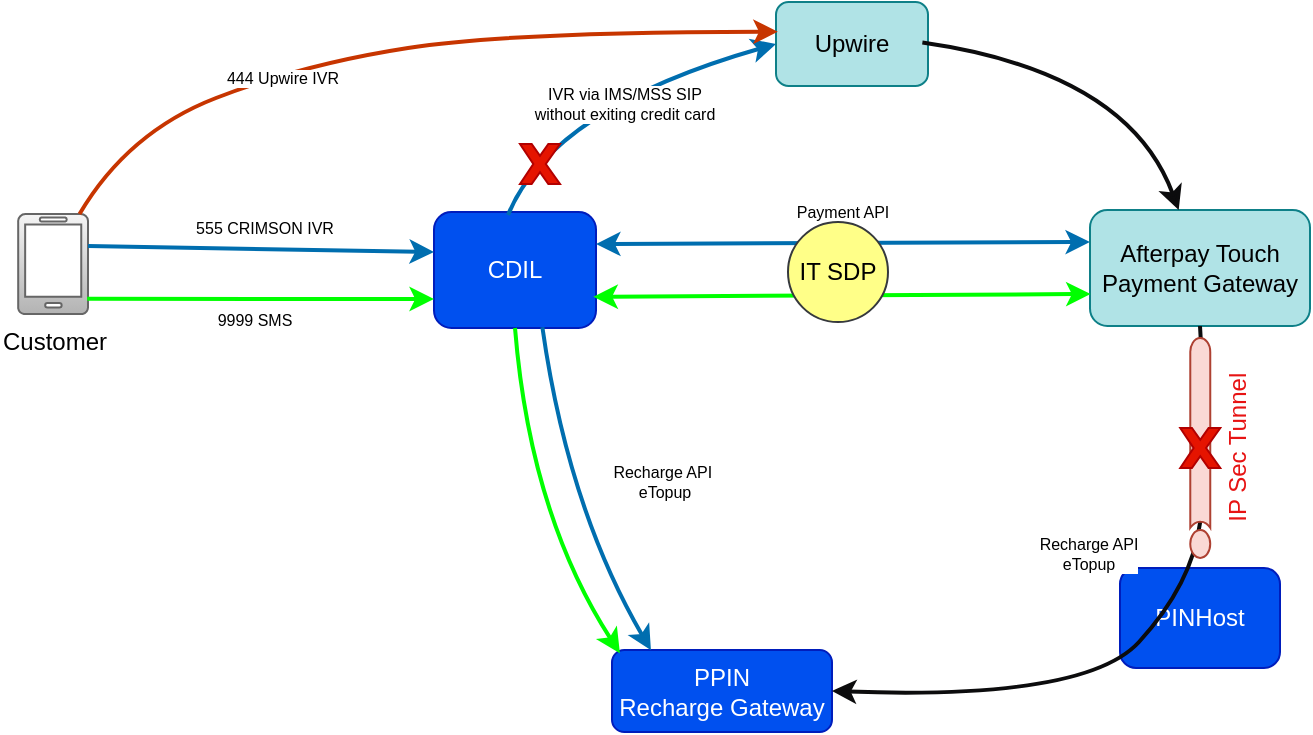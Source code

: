 <mxfile version="24.7.6">
  <diagram name="Page-1" id="AqOYOeoOcHNVUCLqRR6C">
    <mxGraphModel dx="1403" dy="532" grid="0" gridSize="10" guides="1" tooltips="1" connect="1" arrows="1" fold="1" page="1" pageScale="1" pageWidth="1169" pageHeight="827" math="0" shadow="0">
      <root>
        <mxCell id="0" />
        <mxCell id="1" parent="0" />
        <mxCell id="DXzVk3drle5wCnbR4Go3-2" value="CDIL" style="rounded=1;whiteSpace=wrap;html=1;fillColor=#0050ef;fontColor=#ffffff;strokeColor=#001DBC;" parent="1" vertex="1">
          <mxGeometry x="269" y="507" width="81" height="58" as="geometry" />
        </mxCell>
        <mxCell id="DXzVk3drle5wCnbR4Go3-3" value="Customer" style="verticalLabelPosition=bottom;html=1;verticalAlign=top;align=center;strokeColor=#666666;fillColor=#f5f5f5;shape=mxgraph.azure.mobile;pointerEvents=1;gradientColor=#b3b3b3;" parent="1" vertex="1">
          <mxGeometry x="61" y="508" width="35" height="50" as="geometry" />
        </mxCell>
        <mxCell id="DXzVk3drle5wCnbR4Go3-5" value="Afterpay Touch Payment Gateway" style="rounded=1;whiteSpace=wrap;html=1;fillColor=#b0e3e6;strokeColor=#0e8088;" parent="1" vertex="1">
          <mxGeometry x="597" y="506" width="110" height="58" as="geometry" />
        </mxCell>
        <mxCell id="DXzVk3drle5wCnbR4Go3-6" value="PINHost" style="rounded=1;whiteSpace=wrap;html=1;strokeWidth=1;fillColor=#0050ef;fontColor=#ffffff;strokeColor=#001DBC;arcSize=16;" parent="1" vertex="1">
          <mxGeometry x="612" y="685" width="80" height="50" as="geometry" />
        </mxCell>
        <mxCell id="DXzVk3drle5wCnbR4Go3-7" value="Upwire" style="rounded=1;whiteSpace=wrap;html=1;fillColor=#b0e3e6;strokeColor=#0e8088;" parent="1" vertex="1">
          <mxGeometry x="440" y="402" width="76" height="42" as="geometry" />
        </mxCell>
        <mxCell id="DXzVk3drle5wCnbR4Go3-9" value="IVR via IMS/MSS SIP&lt;div style=&quot;font-size: 8px;&quot;&gt;without exiting credit card&lt;/div&gt;" style="curved=1;endArrow=classic;html=1;rounded=0;exitX=0.457;exitY=0.025;exitDx=0;exitDy=0;fillColor=#1ba1e2;strokeColor=#006EAF;strokeWidth=2;entryX=0;entryY=0.5;entryDx=0;entryDy=0;exitPerimeter=0;fontSize=8;" parent="1" source="DXzVk3drle5wCnbR4Go3-2" target="DXzVk3drle5wCnbR4Go3-7" edge="1">
          <mxGeometry x="0.067" y="-8" width="50" height="50" relative="1" as="geometry">
            <mxPoint x="350" y="610" as="sourcePoint" />
            <mxPoint x="390.0" y="470" as="targetPoint" />
            <Array as="points">
              <mxPoint x="328" y="455" />
            </Array>
            <mxPoint as="offset" />
          </mxGeometry>
        </mxCell>
        <mxCell id="DXzVk3drle5wCnbR4Go3-13" value="555 CRIMSON IVR" style="curved=1;endArrow=classic;html=1;rounded=0;fillColor=#1ba1e2;strokeColor=#006EAF;entryX=0;entryY=0.5;entryDx=0;entryDy=0;strokeWidth=2;exitX=1;exitY=0.5;exitDx=0;exitDy=0;exitPerimeter=0;fontSize=8;" parent="1" edge="1">
          <mxGeometry x="0.013" y="11" width="50" height="50" relative="1" as="geometry">
            <mxPoint x="96" y="524" as="sourcePoint" />
            <mxPoint x="269" y="527" as="targetPoint" />
            <Array as="points" />
            <mxPoint as="offset" />
          </mxGeometry>
        </mxCell>
        <mxCell id="DXzVk3drle5wCnbR4Go3-15" value="9999 SMS" style="curved=1;endArrow=classic;html=1;rounded=0;entryX=0;entryY=0.75;entryDx=0;entryDy=0;fillColor=#d5e8d4;strokeColor=#00FF00;strokeWidth=2;exitX=0.988;exitY=0.848;exitDx=0;exitDy=0;exitPerimeter=0;fontSize=8;" parent="1" source="DXzVk3drle5wCnbR4Go3-3" target="DXzVk3drle5wCnbR4Go3-2" edge="1">
          <mxGeometry x="-0.038" y="-11" width="50" height="50" relative="1" as="geometry">
            <mxPoint x="103" y="535" as="sourcePoint" />
            <mxPoint x="280" y="660" as="targetPoint" />
            <Array as="points" />
            <mxPoint as="offset" />
          </mxGeometry>
        </mxCell>
        <mxCell id="DXzVk3drle5wCnbR4Go3-16" value="444 Upwire IVR" style="curved=1;endArrow=classic;html=1;rounded=0;entryX=0.012;entryY=0.354;entryDx=0;entryDy=0;fillColor=#fa6800;strokeColor=#C73500;strokeWidth=2;entryPerimeter=0;exitX=0.879;exitY=0;exitDx=0;exitDy=0;exitPerimeter=0;fontSize=8;" parent="1" source="DXzVk3drle5wCnbR4Go3-3" target="DXzVk3drle5wCnbR4Go3-7" edge="1">
          <mxGeometry x="-0.318" y="-3" width="50" height="50" relative="1" as="geometry">
            <mxPoint x="82" y="485" as="sourcePoint" />
            <mxPoint x="510.0" y="400" as="targetPoint" />
            <Array as="points">
              <mxPoint x="116" y="467" />
              <mxPoint x="204" y="433" />
              <mxPoint x="308" y="417" />
            </Array>
            <mxPoint as="offset" />
          </mxGeometry>
        </mxCell>
        <mxCell id="DXzVk3drle5wCnbR4Go3-23" value="PPIN&lt;div&gt;Recharge Gateway&lt;/div&gt;" style="rounded=1;whiteSpace=wrap;html=1;fillColor=#0050ef;fontColor=#ffffff;strokeColor=#001DBC;" parent="1" vertex="1">
          <mxGeometry x="358" y="726" width="110" height="41" as="geometry" />
        </mxCell>
        <mxCell id="DXzVk3drle5wCnbR4Go3-27" value="Recharge API&lt;div style=&quot;font-size: 8px;&quot;&gt;eTopup&lt;/div&gt;" style="curved=1;endArrow=classic;html=1;rounded=0;fillColor=#0050ef;strokeColor=#0c0c0d;strokeWidth=2;exitX=0.5;exitY=1;exitDx=0;exitDy=0;entryX=1;entryY=0.5;entryDx=0;entryDy=0;fontSize=8;" parent="1" source="DXzVk3drle5wCnbR4Go3-5" target="DXzVk3drle5wCnbR4Go3-23" edge="1">
          <mxGeometry x="-0.084" y="-49" width="50" height="50" relative="1" as="geometry">
            <mxPoint x="660.568" y="585.25" as="sourcePoint" />
            <mxPoint x="523" y="757.062" as="targetPoint" />
            <Array as="points">
              <mxPoint x="656" y="632" />
              <mxPoint x="648" y="693" />
              <mxPoint x="595" y="751" />
            </Array>
            <mxPoint as="offset" />
          </mxGeometry>
        </mxCell>
        <mxCell id="DXzVk3drle5wCnbR4Go3-36" value="IP Sec Tunnel" style="sketch=0;pointerEvents=1;shadow=0;dashed=0;html=1;strokeColor=#ae4132;fillColor=#fad9d5;labelPosition=center;verticalLabelPosition=bottom;verticalAlign=top;outlineConnect=0;align=center;shape=mxgraph.office.servers.tunnel_straight;fontColor=#e71313;rotation=-90;" parent="1" vertex="1">
          <mxGeometry x="597.19" y="620" width="109.88" height="10" as="geometry" />
        </mxCell>
        <mxCell id="DXzVk3drle5wCnbR4Go3-37" value="" style="verticalLabelPosition=bottom;verticalAlign=top;html=1;shape=mxgraph.basic.x;fillColor=#e51400;strokeColor=#B20000;fontColor=#ffffff;" parent="1" vertex="1">
          <mxGeometry x="642.13" y="615" width="20" height="20" as="geometry" />
        </mxCell>
        <mxCell id="DXzVk3drle5wCnbR4Go3-49" value="" style="endArrow=classic;startArrow=classic;html=1;rounded=0;exitX=0.986;exitY=0.6;exitDx=0;exitDy=0;strokeWidth=2;fillColor=#cdeb8b;strokeColor=#00FF00;entryX=0.004;entryY=0.593;entryDx=0;entryDy=0;entryPerimeter=0;exitPerimeter=0;" parent="1" edge="1">
          <mxGeometry width="50" height="50" relative="1" as="geometry">
            <mxPoint x="348.686" y="549.41" as="sourcePoint" />
            <mxPoint x="597.312" y="548.004" as="targetPoint" />
            <Array as="points" />
          </mxGeometry>
        </mxCell>
        <mxCell id="DXzVk3drle5wCnbR4Go3-51" value="" style="verticalLabelPosition=bottom;verticalAlign=top;html=1;shape=mxgraph.basic.x;fillColor=#e51400;strokeColor=#B20000;fontColor=#ffffff;" parent="1" vertex="1">
          <mxGeometry x="312" y="473" width="20" height="20" as="geometry" />
        </mxCell>
        <mxCell id="DXzVk3drle5wCnbR4Go3-40" value="Recharge API&amp;nbsp;&lt;div style=&quot;font-size: 8px;&quot;&gt;eTopup&lt;/div&gt;" style="curved=1;endArrow=classic;html=1;rounded=0;fillColor=#1ba1e2;strokeColor=#006EAF;strokeWidth=2;exitX=0.669;exitY=0.994;exitDx=0;exitDy=0;entryX=0.177;entryY=0.002;entryDx=0;entryDy=0;entryPerimeter=0;fontSize=8;exitPerimeter=0;" parent="1" source="DXzVk3drle5wCnbR4Go3-2" target="DXzVk3drle5wCnbR4Go3-23" edge="1">
          <mxGeometry x="0.203" y="48" width="50" height="50" relative="1" as="geometry">
            <mxPoint x="348" y="536" as="sourcePoint" />
            <mxPoint x="419" y="723" as="targetPoint" />
            <Array as="points">
              <mxPoint x="336" y="655" />
            </Array>
            <mxPoint as="offset" />
          </mxGeometry>
        </mxCell>
        <mxCell id="DXzVk3drle5wCnbR4Go3-54" value="" style="curved=1;endArrow=classic;html=1;rounded=0;entryX=0.036;entryY=0.039;entryDx=0;entryDy=0;fillColor=#d5e8d4;strokeColor=#00FF00;strokeWidth=2;exitX=0.5;exitY=1;exitDx=0;exitDy=0;entryPerimeter=0;" parent="1" source="DXzVk3drle5wCnbR4Go3-2" target="DXzVk3drle5wCnbR4Go3-23" edge="1">
          <mxGeometry x="0.107" y="25" width="50" height="50" relative="1" as="geometry">
            <mxPoint x="157" y="684" as="sourcePoint" />
            <mxPoint x="330" y="685" as="targetPoint" />
            <Array as="points">
              <mxPoint x="317" y="658" />
            </Array>
            <mxPoint as="offset" />
          </mxGeometry>
        </mxCell>
        <mxCell id="DXzVk3drle5wCnbR4Go3-53" value="Payment API" style="endArrow=classic;startArrow=classic;html=1;rounded=0;exitX=1;exitY=0.5;exitDx=0;exitDy=0;strokeWidth=2;fillColor=#1ba1e2;strokeColor=#006EAF;fontSize=8;" parent="1" edge="1">
          <mxGeometry x="-0.004" y="16" width="50" height="50" relative="1" as="geometry">
            <mxPoint x="350" y="523" as="sourcePoint" />
            <mxPoint x="597" y="522" as="targetPoint" />
            <mxPoint as="offset" />
          </mxGeometry>
        </mxCell>
        <mxCell id="DXzVk3drle5wCnbR4Go3-55" value="" style="curved=1;endArrow=classic;html=1;rounded=0;fillColor=#0050ef;strokeColor=#0c0c0d;strokeWidth=2;exitX=0.963;exitY=0.483;exitDx=0;exitDy=0;exitPerimeter=0;" parent="1" source="DXzVk3drle5wCnbR4Go3-7" target="DXzVk3drle5wCnbR4Go3-5" edge="1">
          <mxGeometry x="0.144" y="1" width="50" height="50" relative="1" as="geometry">
            <mxPoint x="848" y="417" as="sourcePoint" />
            <mxPoint x="655" y="604" as="targetPoint" />
            <Array as="points">
              <mxPoint x="616" y="437" />
            </Array>
            <mxPoint as="offset" />
          </mxGeometry>
        </mxCell>
        <mxCell id="Y_YnZIeOcwDo8_RhBI7r-1" value="IT SDP" style="ellipse;whiteSpace=wrap;html=1;aspect=fixed;fillColor=#ffff88;strokeColor=#36393d;" vertex="1" parent="1">
          <mxGeometry x="446" y="512" width="50" height="50" as="geometry" />
        </mxCell>
      </root>
    </mxGraphModel>
  </diagram>
</mxfile>
